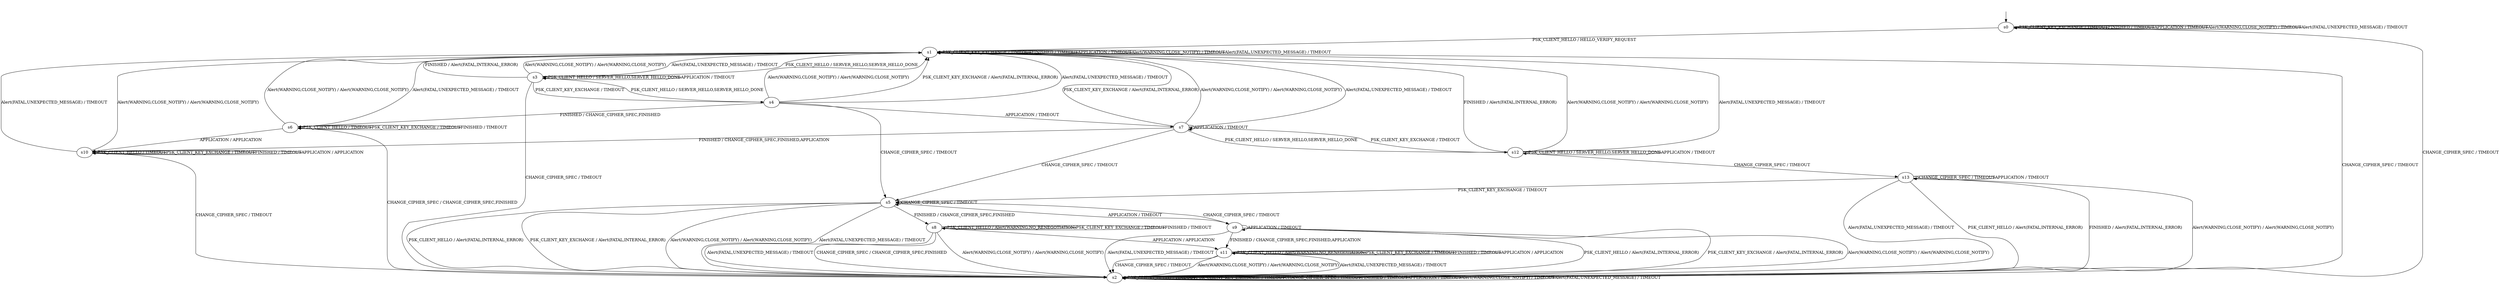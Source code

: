 digraph h1 {
s0 [label="s0"];
s1 [label="s1"];
s2 [label="s2"];
s3 [label="s3"];
s4 [label="s4"];
s5 [label="s5"];
s6 [label="s6"];
s7 [label="s7"];
s8 [label="s8"];
s9 [label="s9"];
s10 [label="s10"];
s12 [label="s12"];
s11 [label="s11"];
s13 [label="s13"];
s0 -> s1 [label="PSK_CLIENT_HELLO / HELLO_VERIFY_REQUEST"];
s0 -> s0 [label="PSK_CLIENT_KEY_EXCHANGE / TIMEOUT"];
s0 -> s2 [label="CHANGE_CIPHER_SPEC / TIMEOUT"];
s0 -> s0 [label="FINISHED / TIMEOUT"];
s0 -> s0 [label="APPLICATION / TIMEOUT"];
s0 -> s0 [label="Alert(WARNING,CLOSE_NOTIFY) / TIMEOUT"];
s0 -> s0 [label="Alert(FATAL,UNEXPECTED_MESSAGE) / TIMEOUT"];
s1 -> s3 [label="PSK_CLIENT_HELLO / SERVER_HELLO,SERVER_HELLO_DONE"];
s1 -> s1 [label="PSK_CLIENT_KEY_EXCHANGE / TIMEOUT"];
s1 -> s2 [label="CHANGE_CIPHER_SPEC / TIMEOUT"];
s1 -> s1 [label="FINISHED / TIMEOUT"];
s1 -> s1 [label="APPLICATION / TIMEOUT"];
s1 -> s1 [label="Alert(WARNING,CLOSE_NOTIFY) / TIMEOUT"];
s1 -> s1 [label="Alert(FATAL,UNEXPECTED_MESSAGE) / TIMEOUT"];
s2 -> s2 [label="PSK_CLIENT_HELLO / TIMEOUT"];
s2 -> s2 [label="PSK_CLIENT_KEY_EXCHANGE / TIMEOUT"];
s2 -> s2 [label="CHANGE_CIPHER_SPEC / TIMEOUT"];
s2 -> s2 [label="FINISHED / TIMEOUT"];
s2 -> s2 [label="APPLICATION / TIMEOUT"];
s2 -> s2 [label="Alert(WARNING,CLOSE_NOTIFY) / TIMEOUT"];
s2 -> s2 [label="Alert(FATAL,UNEXPECTED_MESSAGE) / TIMEOUT"];
s3 -> s3 [label="PSK_CLIENT_HELLO / SERVER_HELLO,SERVER_HELLO_DONE"];
s3 -> s4 [label="PSK_CLIENT_KEY_EXCHANGE / TIMEOUT"];
s3 -> s2 [label="CHANGE_CIPHER_SPEC / TIMEOUT"];
s3 -> s1 [label="FINISHED / Alert(FATAL,INTERNAL_ERROR)"];
s3 -> s3 [label="APPLICATION / TIMEOUT"];
s3 -> s1 [label="Alert(WARNING,CLOSE_NOTIFY) / Alert(WARNING,CLOSE_NOTIFY)"];
s3 -> s1 [label="Alert(FATAL,UNEXPECTED_MESSAGE) / TIMEOUT"];
s4 -> s3 [label="PSK_CLIENT_HELLO / SERVER_HELLO,SERVER_HELLO_DONE"];
s4 -> s1 [label="PSK_CLIENT_KEY_EXCHANGE / Alert(FATAL,INTERNAL_ERROR)"];
s4 -> s5 [label="CHANGE_CIPHER_SPEC / TIMEOUT"];
s4 -> s6 [label="FINISHED / CHANGE_CIPHER_SPEC,FINISHED"];
s4 -> s7 [label="APPLICATION / TIMEOUT"];
s4 -> s1 [label="Alert(WARNING,CLOSE_NOTIFY) / Alert(WARNING,CLOSE_NOTIFY)"];
s4 -> s1 [label="Alert(FATAL,UNEXPECTED_MESSAGE) / TIMEOUT"];
s5 -> s2 [label="PSK_CLIENT_HELLO / Alert(FATAL,INTERNAL_ERROR)"];
s5 -> s2 [label="PSK_CLIENT_KEY_EXCHANGE / Alert(FATAL,INTERNAL_ERROR)"];
s5 -> s5 [label="CHANGE_CIPHER_SPEC / TIMEOUT"];
s5 -> s8 [label="FINISHED / CHANGE_CIPHER_SPEC,FINISHED"];
s5 -> s9 [label="APPLICATION / TIMEOUT"];
s5 -> s2 [label="Alert(WARNING,CLOSE_NOTIFY) / Alert(WARNING,CLOSE_NOTIFY)"];
s5 -> s2 [label="Alert(FATAL,UNEXPECTED_MESSAGE) / TIMEOUT"];
s6 -> s6 [label="PSK_CLIENT_HELLO / TIMEOUT"];
s6 -> s6 [label="PSK_CLIENT_KEY_EXCHANGE / TIMEOUT"];
s6 -> s2 [label="CHANGE_CIPHER_SPEC / CHANGE_CIPHER_SPEC,FINISHED"];
s6 -> s6 [label="FINISHED / TIMEOUT"];
s6 -> s10 [label="APPLICATION / APPLICATION"];
s6 -> s1 [label="Alert(WARNING,CLOSE_NOTIFY) / Alert(WARNING,CLOSE_NOTIFY)"];
s6 -> s1 [label="Alert(FATAL,UNEXPECTED_MESSAGE) / TIMEOUT"];
s7 -> s12 [label="PSK_CLIENT_HELLO / SERVER_HELLO,SERVER_HELLO_DONE"];
s7 -> s1 [label="PSK_CLIENT_KEY_EXCHANGE / Alert(FATAL,INTERNAL_ERROR)"];
s7 -> s5 [label="CHANGE_CIPHER_SPEC / TIMEOUT"];
s7 -> s10 [label="FINISHED / CHANGE_CIPHER_SPEC,FINISHED,APPLICATION"];
s7 -> s7 [label="APPLICATION / TIMEOUT"];
s7 -> s1 [label="Alert(WARNING,CLOSE_NOTIFY) / Alert(WARNING,CLOSE_NOTIFY)"];
s7 -> s1 [label="Alert(FATAL,UNEXPECTED_MESSAGE) / TIMEOUT"];
s8 -> s8 [label="PSK_CLIENT_HELLO / Alert(WARNING,NO_RENEGOTIATION)"];
s8 -> s8 [label="PSK_CLIENT_KEY_EXCHANGE / TIMEOUT"];
s8 -> s2 [label="CHANGE_CIPHER_SPEC / CHANGE_CIPHER_SPEC,FINISHED"];
s8 -> s8 [label="FINISHED / TIMEOUT"];
s8 -> s11 [label="APPLICATION / APPLICATION"];
s8 -> s2 [label="Alert(WARNING,CLOSE_NOTIFY) / Alert(WARNING,CLOSE_NOTIFY)"];
s8 -> s2 [label="Alert(FATAL,UNEXPECTED_MESSAGE) / TIMEOUT"];
s9 -> s2 [label="PSK_CLIENT_HELLO / Alert(FATAL,INTERNAL_ERROR)"];
s9 -> s2 [label="PSK_CLIENT_KEY_EXCHANGE / Alert(FATAL,INTERNAL_ERROR)"];
s9 -> s5 [label="CHANGE_CIPHER_SPEC / TIMEOUT"];
s9 -> s11 [label="FINISHED / CHANGE_CIPHER_SPEC,FINISHED,APPLICATION"];
s9 -> s9 [label="APPLICATION / TIMEOUT"];
s9 -> s2 [label="Alert(WARNING,CLOSE_NOTIFY) / Alert(WARNING,CLOSE_NOTIFY)"];
s9 -> s2 [label="Alert(FATAL,UNEXPECTED_MESSAGE) / TIMEOUT"];
s10 -> s10 [label="PSK_CLIENT_HELLO / TIMEOUT"];
s10 -> s10 [label="PSK_CLIENT_KEY_EXCHANGE / TIMEOUT"];
s10 -> s2 [label="CHANGE_CIPHER_SPEC / TIMEOUT"];
s10 -> s10 [label="FINISHED / TIMEOUT"];
s10 -> s10 [label="APPLICATION / APPLICATION"];
s10 -> s1 [label="Alert(WARNING,CLOSE_NOTIFY) / Alert(WARNING,CLOSE_NOTIFY)"];
s10 -> s1 [label="Alert(FATAL,UNEXPECTED_MESSAGE) / TIMEOUT"];
s12 -> s12 [label="PSK_CLIENT_HELLO / SERVER_HELLO,SERVER_HELLO_DONE"];
s12 -> s7 [label="PSK_CLIENT_KEY_EXCHANGE / TIMEOUT"];
s12 -> s13 [label="CHANGE_CIPHER_SPEC / TIMEOUT"];
s12 -> s1 [label="FINISHED / Alert(FATAL,INTERNAL_ERROR)"];
s12 -> s12 [label="APPLICATION / TIMEOUT"];
s12 -> s1 [label="Alert(WARNING,CLOSE_NOTIFY) / Alert(WARNING,CLOSE_NOTIFY)"];
s12 -> s1 [label="Alert(FATAL,UNEXPECTED_MESSAGE) / TIMEOUT"];
s11 -> s11 [label="PSK_CLIENT_HELLO / Alert(WARNING,NO_RENEGOTIATION)"];
s11 -> s11 [label="PSK_CLIENT_KEY_EXCHANGE / TIMEOUT"];
s11 -> s2 [label="CHANGE_CIPHER_SPEC / TIMEOUT"];
s11 -> s11 [label="FINISHED / TIMEOUT"];
s11 -> s11 [label="APPLICATION / APPLICATION"];
s11 -> s2 [label="Alert(WARNING,CLOSE_NOTIFY) / Alert(WARNING,CLOSE_NOTIFY)"];
s11 -> s2 [label="Alert(FATAL,UNEXPECTED_MESSAGE) / TIMEOUT"];
s13 -> s2 [label="PSK_CLIENT_HELLO / Alert(FATAL,INTERNAL_ERROR)"];
s13 -> s5 [label="PSK_CLIENT_KEY_EXCHANGE / TIMEOUT"];
s13 -> s13 [label="CHANGE_CIPHER_SPEC / TIMEOUT"];
s13 -> s2 [label="FINISHED / Alert(FATAL,INTERNAL_ERROR)"];
s13 -> s13 [label="APPLICATION / TIMEOUT"];
s13 -> s2 [label="Alert(WARNING,CLOSE_NOTIFY) / Alert(WARNING,CLOSE_NOTIFY)"];
s13 -> s2 [label="Alert(FATAL,UNEXPECTED_MESSAGE) / TIMEOUT"];
__start0 [shape=none, label=""];
__start0 -> s0 [label=""];
}
